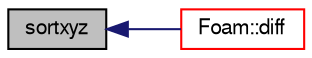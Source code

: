 digraph "sortxyz"
{
  bgcolor="transparent";
  edge [fontname="FreeSans",fontsize="10",labelfontname="FreeSans",labelfontsize="10"];
  node [fontname="FreeSans",fontsize="10",shape=record];
  rankdir="LR";
  Node298 [label="sortxyz",height=0.2,width=0.4,color="black", fillcolor="grey75", style="filled", fontcolor="black"];
  Node298 -> Node299 [dir="back",color="midnightblue",fontsize="10",style="solid",fontname="FreeSans"];
  Node299 [label="Foam::diff",height=0.2,width=0.4,color="red",URL="$a21124.html#a909dfcb43467b8b77f65e4bf9bc755f7",tooltip="Return a quantity of the difference between two triads. "];
}
